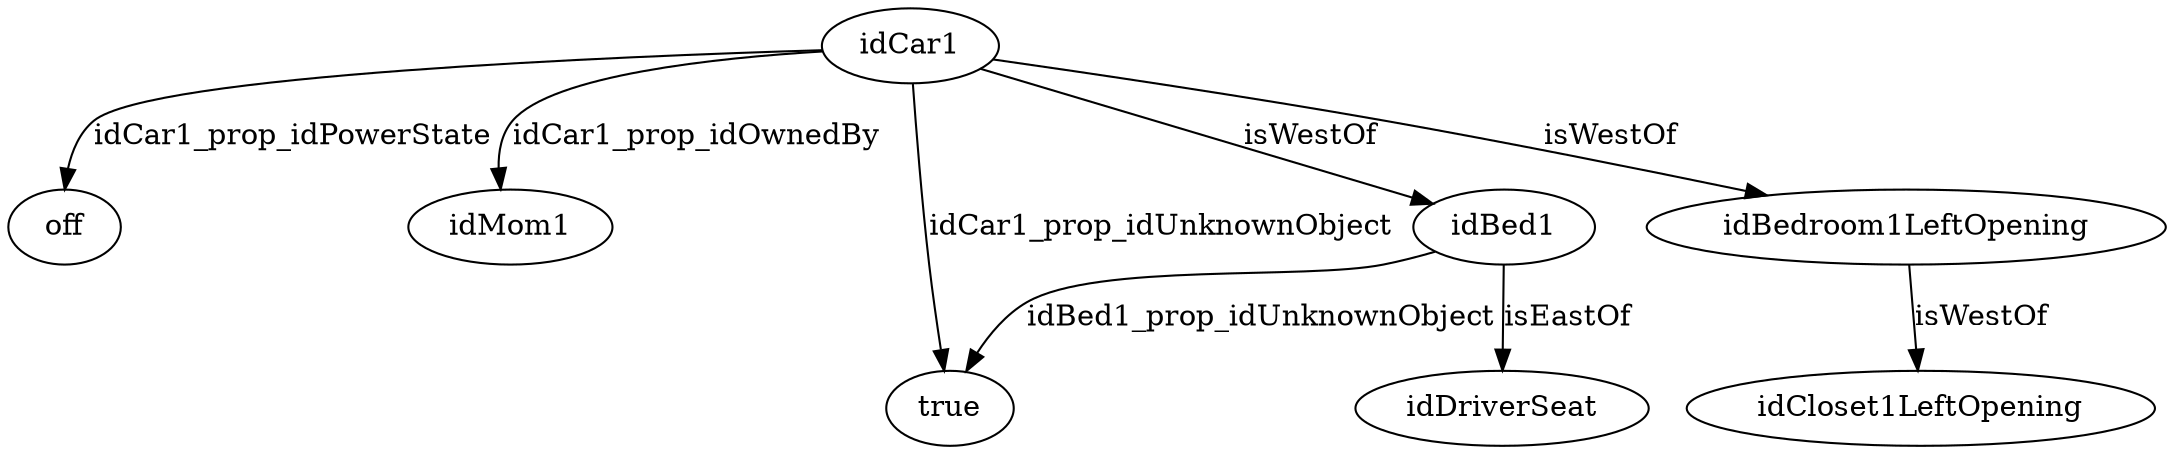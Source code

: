 strict digraph  {
idCar1 [node_type=entity_node, root=root];
off;
idMom1;
true;
idBed1;
idBedroom1LeftOpening;
idCloset1LeftOpening;
idDriverSeat;
idCar1 -> off  [edge_type=property, label=idCar1_prop_idPowerState];
idCar1 -> idMom1  [edge_type=property, label=idCar1_prop_idOwnedBy];
idCar1 -> true  [edge_type=property, label=idCar1_prop_idUnknownObject];
idCar1 -> idBedroom1LeftOpening  [edge_type=relationship, label=isWestOf];
idCar1 -> idBed1  [edge_type=relationship, label=isWestOf];
idBed1 -> true  [edge_type=property, label=idBed1_prop_idUnknownObject];
idBed1 -> idDriverSeat  [edge_type=relationship, label=isEastOf];
idBedroom1LeftOpening -> idCloset1LeftOpening  [edge_type=relationship, label=isWestOf];
}
